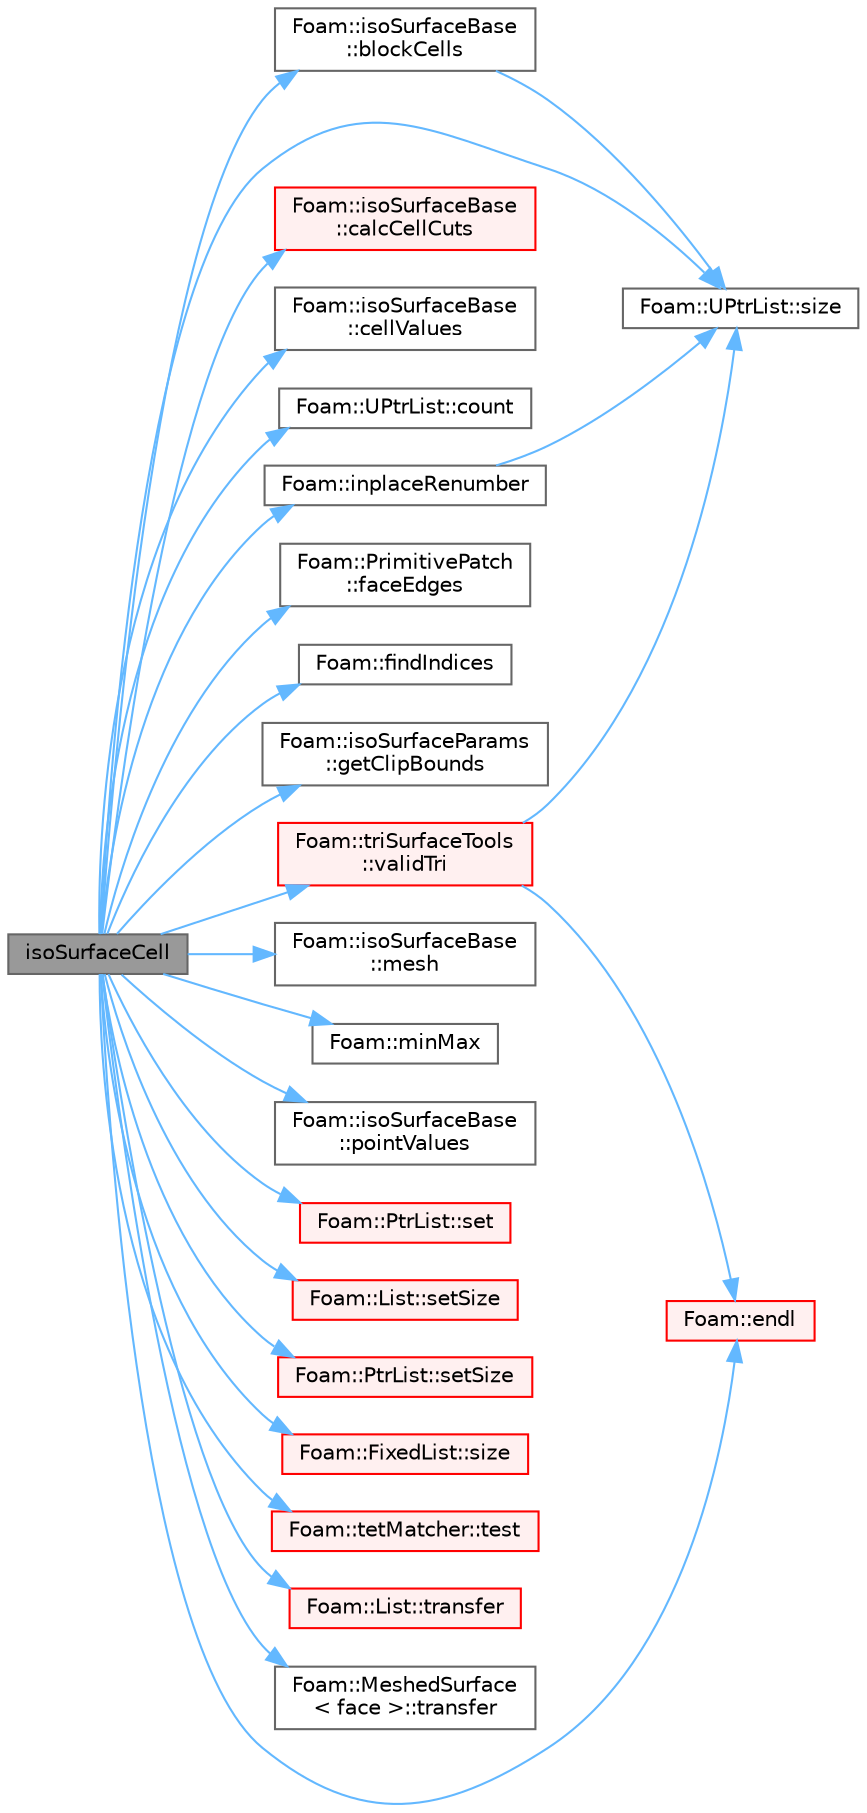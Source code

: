 digraph "isoSurfaceCell"
{
 // LATEX_PDF_SIZE
  bgcolor="transparent";
  edge [fontname=Helvetica,fontsize=10,labelfontname=Helvetica,labelfontsize=10];
  node [fontname=Helvetica,fontsize=10,shape=box,height=0.2,width=0.4];
  rankdir="LR";
  Node1 [id="Node000001",label="isoSurfaceCell",height=0.2,width=0.4,color="gray40", fillcolor="grey60", style="filled", fontcolor="black",tooltip=" "];
  Node1 -> Node2 [id="edge1_Node000001_Node000002",color="steelblue1",style="solid",tooltip=" "];
  Node2 [id="Node000002",label="Foam::isoSurfaceBase\l::blockCells",height=0.2,width=0.4,color="grey40", fillcolor="white", style="filled",URL="$classFoam_1_1isoSurfaceBase.html#ae4c4d366e0bdeb02afde8076db251761",tooltip=" "];
  Node2 -> Node3 [id="edge2_Node000002_Node000003",color="steelblue1",style="solid",tooltip=" "];
  Node3 [id="Node000003",label="Foam::UPtrList::size",height=0.2,width=0.4,color="grey40", fillcolor="white", style="filled",URL="$classFoam_1_1UPtrList.html#a95603446b248fe1ecf5dc59bcc2eaff0",tooltip=" "];
  Node1 -> Node4 [id="edge3_Node000001_Node000004",color="steelblue1",style="solid",tooltip=" "];
  Node4 [id="Node000004",label="Foam::isoSurfaceBase\l::calcCellCuts",height=0.2,width=0.4,color="red", fillcolor="#FFF0F0", style="filled",URL="$classFoam_1_1isoSurfaceBase.html#a81198818fd5e7af3a3400a66c7d74c7c",tooltip=" "];
  Node1 -> Node6 [id="edge4_Node000001_Node000006",color="steelblue1",style="solid",tooltip=" "];
  Node6 [id="Node000006",label="Foam::isoSurfaceBase\l::cellValues",height=0.2,width=0.4,color="grey40", fillcolor="white", style="filled",URL="$classFoam_1_1isoSurfaceBase.html#a5bbba736b776344be64ee0b3c8bf8017",tooltip=" "];
  Node1 -> Node7 [id="edge5_Node000001_Node000007",color="steelblue1",style="solid",tooltip=" "];
  Node7 [id="Node000007",label="Foam::UPtrList::count",height=0.2,width=0.4,color="grey40", fillcolor="white", style="filled",URL="$classFoam_1_1UPtrList.html#a84fe7bd4ac5f90d91b801c41d9357580",tooltip=" "];
  Node1 -> Node8 [id="edge6_Node000001_Node000008",color="steelblue1",style="solid",tooltip=" "];
  Node8 [id="Node000008",label="Foam::endl",height=0.2,width=0.4,color="red", fillcolor="#FFF0F0", style="filled",URL="$namespaceFoam.html#a7d5eca45a323264dc5fe811500ebda47",tooltip=" "];
  Node1 -> Node12 [id="edge7_Node000001_Node000012",color="steelblue1",style="solid",tooltip=" "];
  Node12 [id="Node000012",label="Foam::PrimitivePatch\l::faceEdges",height=0.2,width=0.4,color="grey40", fillcolor="white", style="filled",URL="$classFoam_1_1PrimitivePatch.html#adbfcf489a527a07c33d684834faace79",tooltip=" "];
  Node1 -> Node13 [id="edge8_Node000001_Node000013",color="steelblue1",style="solid",tooltip=" "];
  Node13 [id="Node000013",label="Foam::findIndices",height=0.2,width=0.4,color="grey40", fillcolor="white", style="filled",URL="$namespaceFoam.html#adf49ef3802aef77dd09f4000affe1bd5",tooltip=" "];
  Node1 -> Node14 [id="edge9_Node000001_Node000014",color="steelblue1",style="solid",tooltip=" "];
  Node14 [id="Node000014",label="Foam::isoSurfaceParams\l::getClipBounds",height=0.2,width=0.4,color="grey40", fillcolor="white", style="filled",URL="$classFoam_1_1isoSurfaceParams.html#a56c94225fa0a2925e7c04cf6e5e37321",tooltip=" "];
  Node1 -> Node15 [id="edge10_Node000001_Node000015",color="steelblue1",style="solid",tooltip=" "];
  Node15 [id="Node000015",label="Foam::inplaceRenumber",height=0.2,width=0.4,color="grey40", fillcolor="white", style="filled",URL="$namespaceFoam.html#a16337b512fc31dd510d929a789207d87",tooltip=" "];
  Node15 -> Node3 [id="edge11_Node000015_Node000003",color="steelblue1",style="solid",tooltip=" "];
  Node1 -> Node16 [id="edge12_Node000001_Node000016",color="steelblue1",style="solid",tooltip=" "];
  Node16 [id="Node000016",label="Foam::isoSurfaceBase\l::mesh",height=0.2,width=0.4,color="grey40", fillcolor="white", style="filled",URL="$classFoam_1_1isoSurfaceBase.html#ac59327cdc6721237c0fc87c615fc6de2",tooltip=" "];
  Node1 -> Node17 [id="edge13_Node000001_Node000017",color="steelblue1",style="solid",tooltip=" "];
  Node17 [id="Node000017",label="Foam::minMax",height=0.2,width=0.4,color="grey40", fillcolor="white", style="filled",URL="$namespaceFoam.html#a7948b58cfec7d24508044768edb2704d",tooltip=" "];
  Node1 -> Node18 [id="edge14_Node000001_Node000018",color="steelblue1",style="solid",tooltip=" "];
  Node18 [id="Node000018",label="Foam::isoSurfaceBase\l::pointValues",height=0.2,width=0.4,color="grey40", fillcolor="white", style="filled",URL="$classFoam_1_1isoSurfaceBase.html#acfbcd8bf5c9276e38ff9efe5fb72ca17",tooltip=" "];
  Node1 -> Node19 [id="edge15_Node000001_Node000019",color="steelblue1",style="solid",tooltip=" "];
  Node19 [id="Node000019",label="Foam::PtrList::set",height=0.2,width=0.4,color="red", fillcolor="#FFF0F0", style="filled",URL="$classFoam_1_1PtrList.html#a0e0a32f842b05e1d69f10292dc27198a",tooltip=" "];
  Node1 -> Node22 [id="edge16_Node000001_Node000022",color="steelblue1",style="solid",tooltip=" "];
  Node22 [id="Node000022",label="Foam::List::setSize",height=0.2,width=0.4,color="red", fillcolor="#FFF0F0", style="filled",URL="$classFoam_1_1List.html#a1a7984b90f8855606fc18a92a71fa99f",tooltip=" "];
  Node1 -> Node24 [id="edge17_Node000001_Node000024",color="steelblue1",style="solid",tooltip=" "];
  Node24 [id="Node000024",label="Foam::PtrList::setSize",height=0.2,width=0.4,color="red", fillcolor="#FFF0F0", style="filled",URL="$classFoam_1_1PtrList.html#a69101c7616426ea26b33577a730b73e8",tooltip=" "];
  Node1 -> Node3 [id="edge18_Node000001_Node000003",color="steelblue1",style="solid",tooltip=" "];
  Node1 -> Node25 [id="edge19_Node000001_Node000025",color="steelblue1",style="solid",tooltip=" "];
  Node25 [id="Node000025",label="Foam::FixedList::size",height=0.2,width=0.4,color="red", fillcolor="#FFF0F0", style="filled",URL="$classFoam_1_1FixedList.html#a2b667158ffbfed205933b7ff75d56541",tooltip=" "];
  Node1 -> Node27 [id="edge20_Node000001_Node000027",color="steelblue1",style="solid",tooltip=" "];
  Node27 [id="Node000027",label="Foam::tetMatcher::test",height=0.2,width=0.4,color="red", fillcolor="#FFF0F0", style="filled",URL="$classFoam_1_1tetMatcher.html#a0d4e4bcd59f97861939f325880d65df7",tooltip=" "];
  Node1 -> Node32 [id="edge21_Node000001_Node000032",color="steelblue1",style="solid",tooltip=" "];
  Node32 [id="Node000032",label="Foam::List::transfer",height=0.2,width=0.4,color="red", fillcolor="#FFF0F0", style="filled",URL="$classFoam_1_1List.html#a12194004a66b30e6dfd3d9faa83f6b5a",tooltip=" "];
  Node1 -> Node34 [id="edge22_Node000001_Node000034",color="steelblue1",style="solid",tooltip=" "];
  Node34 [id="Node000034",label="Foam::MeshedSurface\l\< face \>::transfer",height=0.2,width=0.4,color="grey40", fillcolor="white", style="filled",URL="$classFoam_1_1MeshedSurface.html#a6786146dd6a2b7aa567de5d92c8937f1",tooltip=" "];
  Node1 -> Node35 [id="edge23_Node000001_Node000035",color="steelblue1",style="solid",tooltip=" "];
  Node35 [id="Node000035",label="Foam::triSurfaceTools\l::validTri",height=0.2,width=0.4,color="red", fillcolor="#FFF0F0", style="filled",URL="$classFoam_1_1triSurfaceTools.html#a1da34046a5d9ce6f30165e7c9f0e560b",tooltip=" "];
  Node35 -> Node8 [id="edge24_Node000035_Node000008",color="steelblue1",style="solid",tooltip=" "];
  Node35 -> Node3 [id="edge25_Node000035_Node000003",color="steelblue1",style="solid",tooltip=" "];
}
